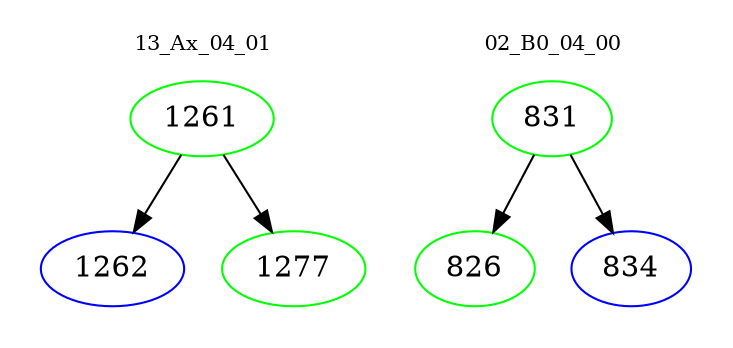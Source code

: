 digraph{
subgraph cluster_0 {
color = white
label = "13_Ax_04_01";
fontsize=10;
T0_1261 [label="1261", color="green"]
T0_1261 -> T0_1262 [color="black"]
T0_1262 [label="1262", color="blue"]
T0_1261 -> T0_1277 [color="black"]
T0_1277 [label="1277", color="green"]
}
subgraph cluster_1 {
color = white
label = "02_B0_04_00";
fontsize=10;
T1_831 [label="831", color="green"]
T1_831 -> T1_826 [color="black"]
T1_826 [label="826", color="green"]
T1_831 -> T1_834 [color="black"]
T1_834 [label="834", color="blue"]
}
}
